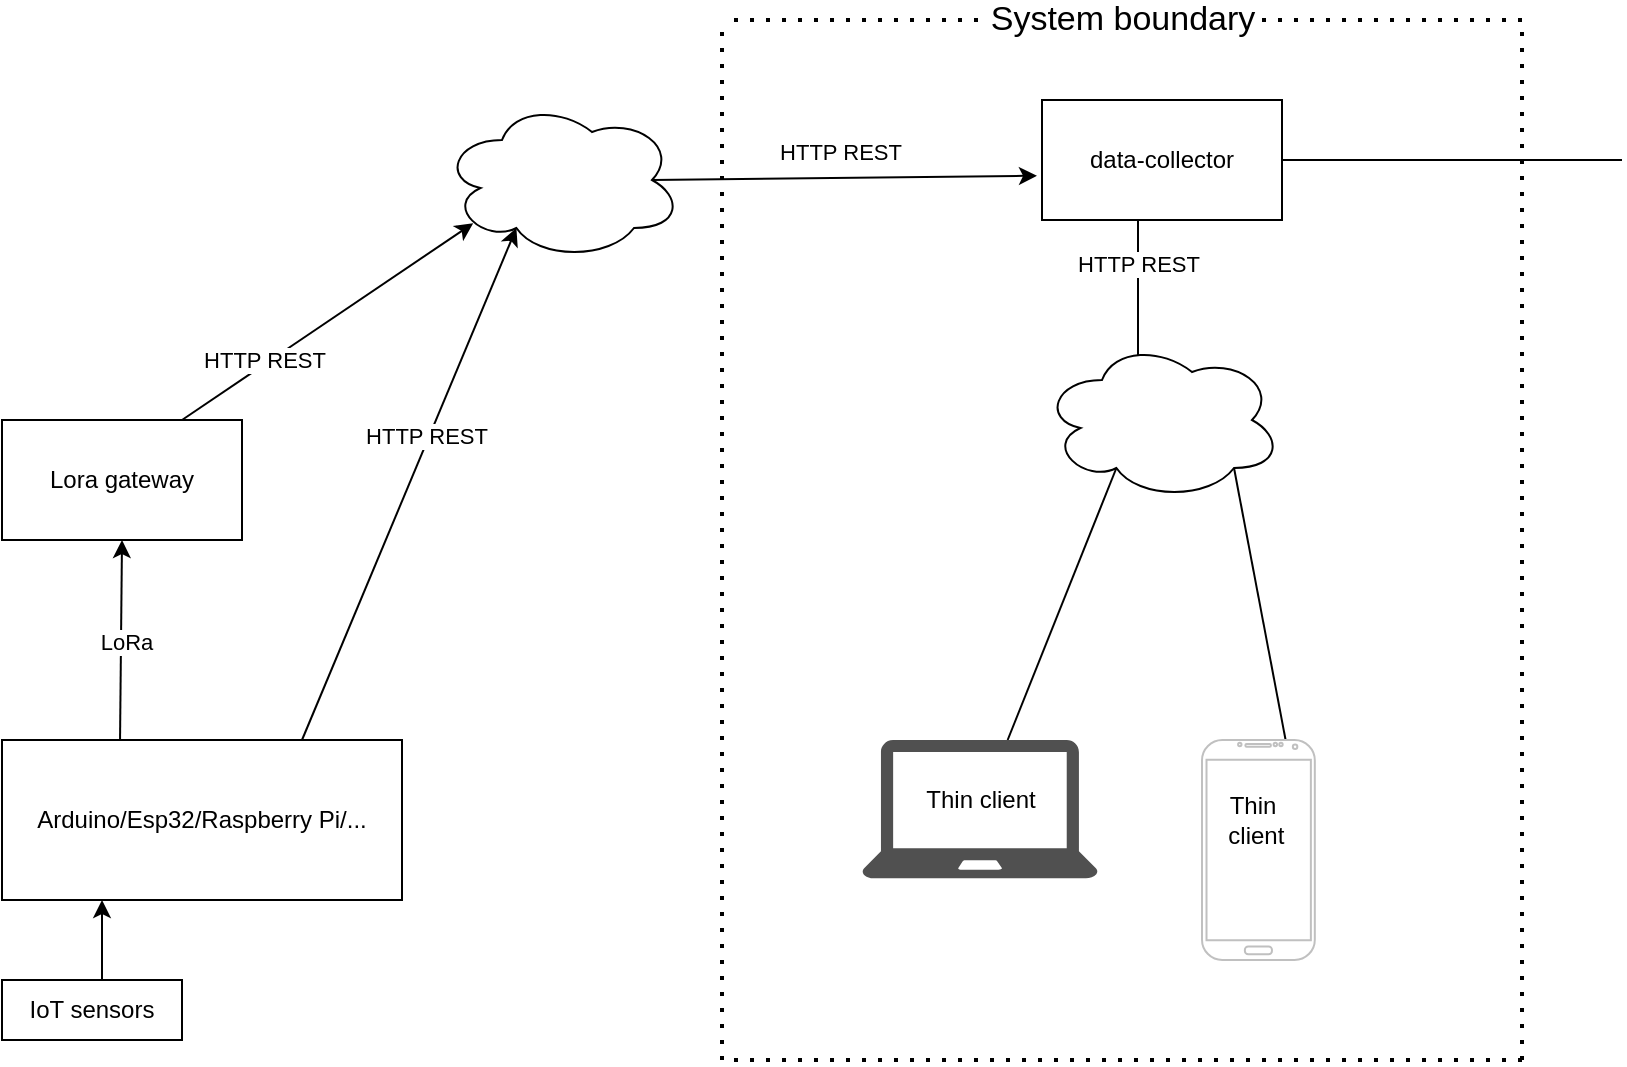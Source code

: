<mxfile version="13.6.2" type="device"><diagram id="uyXG8chh-VOPjPFZY51k" name="Page-1"><mxGraphModel dx="1185" dy="703" grid="1" gridSize="10" guides="1" tooltips="1" connect="1" arrows="1" fold="1" page="1" pageScale="1" pageWidth="850" pageHeight="1100" math="0" shadow="0"><root><mxCell id="0"/><mxCell id="1" parent="0"/><mxCell id="dbG6T8uTBWvHgITp1dxj-9" style="rounded=0;orthogonalLoop=1;jettySize=auto;html=1;exitX=0.295;exitY=0.025;exitDx=0;exitDy=0;entryX=0.5;entryY=1;entryDx=0;entryDy=0;exitPerimeter=0;" edge="1" parent="1" source="dbG6T8uTBWvHgITp1dxj-1" target="dbG6T8uTBWvHgITp1dxj-2"><mxGeometry relative="1" as="geometry"/></mxCell><mxCell id="dbG6T8uTBWvHgITp1dxj-10" value="LoRa" style="edgeLabel;html=1;align=center;verticalAlign=middle;resizable=0;points=[];" vertex="1" connectable="0" parent="dbG6T8uTBWvHgITp1dxj-9"><mxGeometry x="0.345" y="-2" relative="1" as="geometry"><mxPoint y="17.46" as="offset"/></mxGeometry></mxCell><mxCell id="dbG6T8uTBWvHgITp1dxj-14" style="edgeStyle=none;rounded=0;orthogonalLoop=1;jettySize=auto;html=1;exitX=0.75;exitY=0;exitDx=0;exitDy=0;entryX=0.31;entryY=0.8;entryDx=0;entryDy=0;entryPerimeter=0;" edge="1" parent="1" source="dbG6T8uTBWvHgITp1dxj-1" target="dbG6T8uTBWvHgITp1dxj-3"><mxGeometry relative="1" as="geometry"/></mxCell><mxCell id="dbG6T8uTBWvHgITp1dxj-17" value="HTTP REST" style="edgeLabel;html=1;align=center;verticalAlign=middle;resizable=0;points=[];" vertex="1" connectable="0" parent="dbG6T8uTBWvHgITp1dxj-14"><mxGeometry x="0.183" y="2" relative="1" as="geometry"><mxPoint as="offset"/></mxGeometry></mxCell><mxCell id="dbG6T8uTBWvHgITp1dxj-1" value="Arduino/Esp32/Raspberry Pi/..." style="rounded=0;whiteSpace=wrap;html=1;" vertex="1" parent="1"><mxGeometry x="40" y="400" width="200" height="80" as="geometry"/></mxCell><mxCell id="dbG6T8uTBWvHgITp1dxj-13" style="edgeStyle=none;rounded=0;orthogonalLoop=1;jettySize=auto;html=1;exitX=0.75;exitY=0;exitDx=0;exitDy=0;entryX=0.13;entryY=0.77;entryDx=0;entryDy=0;entryPerimeter=0;" edge="1" parent="1" source="dbG6T8uTBWvHgITp1dxj-2" target="dbG6T8uTBWvHgITp1dxj-3"><mxGeometry relative="1" as="geometry"/></mxCell><mxCell id="dbG6T8uTBWvHgITp1dxj-16" value="HTTP REST" style="edgeLabel;html=1;align=center;verticalAlign=middle;resizable=0;points=[];" vertex="1" connectable="0" parent="dbG6T8uTBWvHgITp1dxj-13"><mxGeometry x="-0.422" y="2" relative="1" as="geometry"><mxPoint as="offset"/></mxGeometry></mxCell><mxCell id="dbG6T8uTBWvHgITp1dxj-2" value="Lora gateway" style="rounded=0;whiteSpace=wrap;html=1;" vertex="1" parent="1"><mxGeometry x="40" y="240" width="120" height="60" as="geometry"/></mxCell><mxCell id="dbG6T8uTBWvHgITp1dxj-15" style="edgeStyle=none;rounded=0;orthogonalLoop=1;jettySize=auto;html=1;exitX=0.875;exitY=0.5;exitDx=0;exitDy=0;exitPerimeter=0;entryX=-0.021;entryY=0.631;entryDx=0;entryDy=0;entryPerimeter=0;" edge="1" parent="1" source="dbG6T8uTBWvHgITp1dxj-3" target="dbG6T8uTBWvHgITp1dxj-4"><mxGeometry relative="1" as="geometry"/></mxCell><mxCell id="dbG6T8uTBWvHgITp1dxj-23" value="HTTP REST" style="edgeLabel;html=1;align=center;verticalAlign=middle;resizable=0;points=[];" vertex="1" connectable="0" parent="dbG6T8uTBWvHgITp1dxj-15"><mxGeometry x="-0.308" relative="1" as="geometry"><mxPoint x="26.9" y="-13.47" as="offset"/></mxGeometry></mxCell><mxCell id="dbG6T8uTBWvHgITp1dxj-3" value="" style="ellipse;shape=cloud;whiteSpace=wrap;html=1;" vertex="1" parent="1"><mxGeometry x="260" y="80" width="120" height="80" as="geometry"/></mxCell><mxCell id="dbG6T8uTBWvHgITp1dxj-19" style="edgeStyle=none;rounded=0;orthogonalLoop=1;jettySize=auto;html=1;entryX=0.4;entryY=0.1;entryDx=0;entryDy=0;entryPerimeter=0;exitX=0.4;exitY=0.983;exitDx=0;exitDy=0;exitPerimeter=0;endArrow=none;endFill=0;" edge="1" parent="1" source="dbG6T8uTBWvHgITp1dxj-4" target="dbG6T8uTBWvHgITp1dxj-5"><mxGeometry relative="1" as="geometry"><mxPoint x="608" y="141" as="sourcePoint"/></mxGeometry></mxCell><mxCell id="dbG6T8uTBWvHgITp1dxj-20" value="HTTP REST" style="edgeLabel;html=1;align=center;verticalAlign=middle;resizable=0;points=[];" vertex="1" connectable="0" parent="dbG6T8uTBWvHgITp1dxj-19"><mxGeometry x="-0.333" relative="1" as="geometry"><mxPoint as="offset"/></mxGeometry></mxCell><mxCell id="dbG6T8uTBWvHgITp1dxj-26" style="edgeStyle=none;rounded=0;orthogonalLoop=1;jettySize=auto;html=1;endArrow=none;endFill=0;" edge="1" parent="1" source="dbG6T8uTBWvHgITp1dxj-4"><mxGeometry relative="1" as="geometry"><mxPoint x="850" y="110" as="targetPoint"/></mxGeometry></mxCell><mxCell id="dbG6T8uTBWvHgITp1dxj-4" value="data-collector" style="rounded=0;whiteSpace=wrap;html=1;" vertex="1" parent="1"><mxGeometry x="560" y="80" width="120" height="60" as="geometry"/></mxCell><mxCell id="dbG6T8uTBWvHgITp1dxj-21" style="edgeStyle=none;rounded=0;orthogonalLoop=1;jettySize=auto;html=1;exitX=0.31;exitY=0.8;exitDx=0;exitDy=0;exitPerimeter=0;endArrow=none;endFill=0;" edge="1" parent="1" source="dbG6T8uTBWvHgITp1dxj-5" target="dbG6T8uTBWvHgITp1dxj-7"><mxGeometry relative="1" as="geometry"/></mxCell><mxCell id="dbG6T8uTBWvHgITp1dxj-22" style="edgeStyle=none;rounded=0;orthogonalLoop=1;jettySize=auto;html=1;entryX=0.74;entryY=-0.003;entryDx=0;entryDy=0;entryPerimeter=0;endArrow=none;endFill=0;exitX=0.8;exitY=0.8;exitDx=0;exitDy=0;exitPerimeter=0;" edge="1" parent="1" source="dbG6T8uTBWvHgITp1dxj-5" target="dbG6T8uTBWvHgITp1dxj-8"><mxGeometry relative="1" as="geometry"/></mxCell><mxCell id="dbG6T8uTBWvHgITp1dxj-5" value="" style="ellipse;shape=cloud;whiteSpace=wrap;html=1;" vertex="1" parent="1"><mxGeometry x="560" y="200" width="120" height="80" as="geometry"/></mxCell><mxCell id="dbG6T8uTBWvHgITp1dxj-11" style="edgeStyle=none;rounded=0;orthogonalLoop=1;jettySize=auto;html=1;entryX=0.25;entryY=1;entryDx=0;entryDy=0;" edge="1" parent="1" target="dbG6T8uTBWvHgITp1dxj-1"><mxGeometry relative="1" as="geometry"><mxPoint x="90" y="520" as="sourcePoint"/></mxGeometry></mxCell><mxCell id="dbG6T8uTBWvHgITp1dxj-6" value="IoT sensors" style="rounded=0;whiteSpace=wrap;html=1;" vertex="1" parent="1"><mxGeometry x="40" y="520" width="90" height="30" as="geometry"/></mxCell><mxCell id="dbG6T8uTBWvHgITp1dxj-7" value="" style="pointerEvents=1;shadow=0;dashed=0;html=1;strokeColor=none;fillColor=#505050;labelPosition=center;verticalLabelPosition=bottom;verticalAlign=top;outlineConnect=0;align=center;shape=mxgraph.office.devices.laptop;" vertex="1" parent="1"><mxGeometry x="470" y="400" width="118" height="69.17" as="geometry"/></mxCell><mxCell id="dbG6T8uTBWvHgITp1dxj-8" value="" style="verticalLabelPosition=bottom;verticalAlign=top;html=1;shadow=0;dashed=0;strokeWidth=1;shape=mxgraph.android.phone2;strokeColor=#c0c0c0;" vertex="1" parent="1"><mxGeometry x="640" y="400" width="56.41" height="110" as="geometry"/></mxCell><mxCell id="dbG6T8uTBWvHgITp1dxj-24" value="" style="endArrow=none;dashed=1;html=1;dashPattern=1 3;strokeWidth=2;" edge="1" parent="1"><mxGeometry width="50" height="50" relative="1" as="geometry"><mxPoint x="400" y="560" as="sourcePoint"/><mxPoint x="400" y="40" as="targetPoint"/></mxGeometry></mxCell><mxCell id="dbG6T8uTBWvHgITp1dxj-25" value="" style="endArrow=none;dashed=1;html=1;dashPattern=1 3;strokeWidth=2;" edge="1" parent="1"><mxGeometry width="50" height="50" relative="1" as="geometry"><mxPoint x="800" y="560" as="sourcePoint"/><mxPoint x="800" y="40" as="targetPoint"/></mxGeometry></mxCell><mxCell id="dbG6T8uTBWvHgITp1dxj-27" value="" style="endArrow=none;dashed=1;html=1;dashPattern=1 3;strokeWidth=2;" edge="1" parent="1"><mxGeometry width="50" height="50" relative="1" as="geometry"><mxPoint x="800" y="40" as="sourcePoint"/><mxPoint x="400" y="40" as="targetPoint"/></mxGeometry></mxCell><mxCell id="dbG6T8uTBWvHgITp1dxj-29" value="System boundary" style="edgeLabel;html=1;align=center;verticalAlign=middle;resizable=0;points=[];fontSize=17;" vertex="1" connectable="0" parent="dbG6T8uTBWvHgITp1dxj-27"><mxGeometry x="0.242" relative="1" as="geometry"><mxPoint x="48.33" as="offset"/></mxGeometry></mxCell><mxCell id="dbG6T8uTBWvHgITp1dxj-28" value="" style="endArrow=none;dashed=1;html=1;dashPattern=1 3;strokeWidth=2;" edge="1" parent="1"><mxGeometry width="50" height="50" relative="1" as="geometry"><mxPoint x="800" y="560" as="sourcePoint"/><mxPoint x="400" y="560" as="targetPoint"/></mxGeometry></mxCell><mxCell id="dbG6T8uTBWvHgITp1dxj-30" value="Thin client" style="text;html=1;align=center;verticalAlign=middle;resizable=0;points=[];autosize=1;fontSize=12;" vertex="1" parent="1"><mxGeometry x="494" y="420" width="70" height="20" as="geometry"/></mxCell><mxCell id="dbG6T8uTBWvHgITp1dxj-31" value="Thin&lt;br&gt;&amp;nbsp;client" style="text;html=1;align=center;verticalAlign=middle;resizable=0;points=[];autosize=1;fontSize=12;" vertex="1" parent="1"><mxGeometry x="640" y="425" width="50" height="30" as="geometry"/></mxCell></root></mxGraphModel></diagram></mxfile>